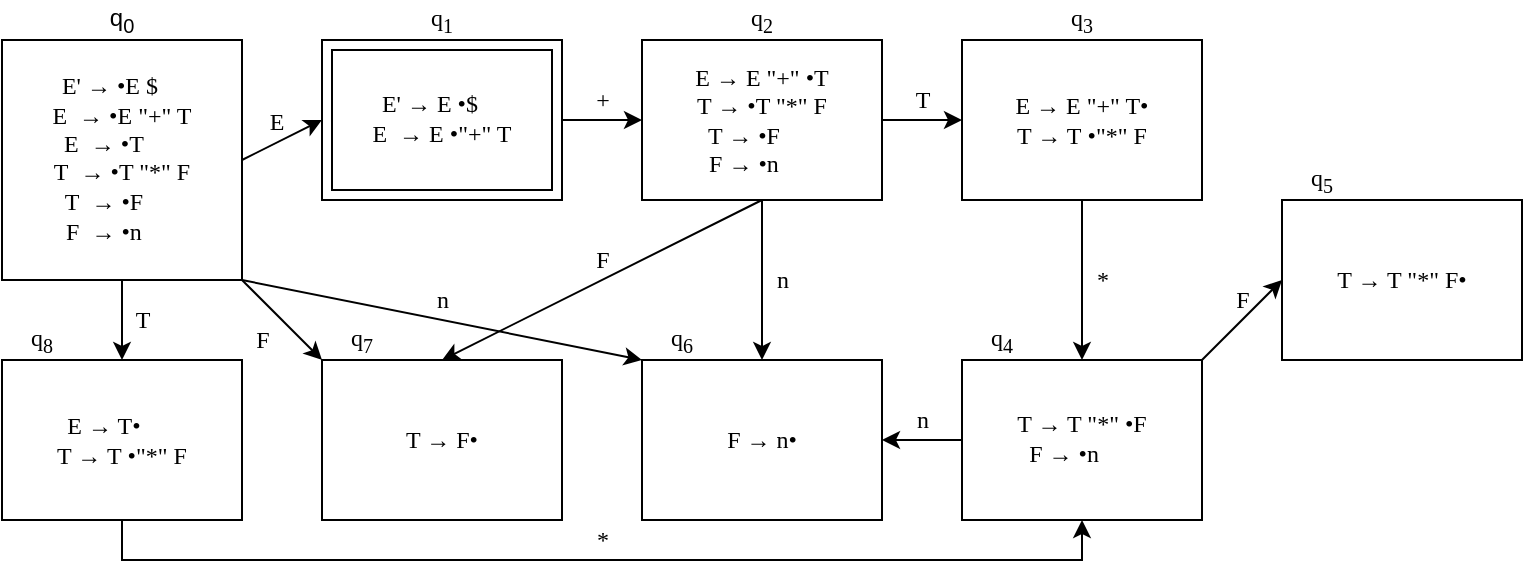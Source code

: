 <mxfile>
    <diagram id="q-Rn_KdKPqpTqxpc6I7r" name="Page-1">
        <mxGraphModel dx="1074" dy="426" grid="1" gridSize="10" guides="1" tooltips="1" connect="1" arrows="1" fold="1" page="1" pageScale="1" pageWidth="827" pageHeight="1169" background="#ffffff" math="0" shadow="0">
            <root>
                <mxCell id="0"/>
                <mxCell id="1" parent="0"/>
                <mxCell id="6" value="E" style="rounded=0;orthogonalLoop=1;jettySize=auto;html=1;exitX=1;exitY=0.5;exitDx=0;exitDy=0;entryX=0;entryY=0.5;entryDx=0;entryDy=0;fontFamily=Lucida Console;fontSize=12;fontColor=#000000;labelBorderColor=none;labelBackgroundColor=none;strokeColor=#000;" parent="1" source="2" target="5" edge="1">
                    <mxGeometry x="0.059" y="10" relative="1" as="geometry">
                        <mxPoint as="offset"/>
                    </mxGeometry>
                </mxCell>
                <mxCell id="36" value="T" style="edgeStyle=none;rounded=0;orthogonalLoop=1;jettySize=auto;html=1;exitX=0.5;exitY=1;exitDx=0;exitDy=0;entryX=0.5;entryY=0;entryDx=0;entryDy=0;fontFamily=Lucida Console;fontSize=12;fontColor=#000000;labelBorderColor=none;labelBackgroundColor=none;strokeColor=#000;" parent="1" source="2" target="30" edge="1">
                    <mxGeometry y="10" relative="1" as="geometry">
                        <mxPoint as="offset"/>
                    </mxGeometry>
                </mxCell>
                <mxCell id="37" value="n" style="edgeStyle=none;rounded=0;orthogonalLoop=1;jettySize=auto;html=1;exitX=1;exitY=1;exitDx=0;exitDy=0;entryX=0;entryY=0;entryDx=0;entryDy=0;fontFamily=Lucida Console;fontSize=12;fontColor=#000000;labelBorderColor=none;labelBackgroundColor=none;strokeColor=#000;" parent="1" source="2" target="23" edge="1">
                    <mxGeometry x="-0.019" y="10" relative="1" as="geometry">
                        <mxPoint as="offset"/>
                    </mxGeometry>
                </mxCell>
                <mxCell id="38" value="F" style="edgeStyle=none;rounded=0;orthogonalLoop=1;jettySize=auto;html=1;exitX=1;exitY=1;exitDx=0;exitDy=0;entryX=0;entryY=0;entryDx=0;entryDy=0;fontFamily=Lucida Console;fontSize=12;fontColor=#000000;labelBorderColor=none;labelBackgroundColor=none;strokeColor=#000;" parent="1" source="2" target="26" edge="1">
                    <mxGeometry y="-14" relative="1" as="geometry">
                        <mxPoint as="offset"/>
                    </mxGeometry>
                </mxCell>
                <mxCell id="2" value="&lt;font face=&quot;Lucida Console&quot; style=&quot;font-size: 12px&quot;&gt;&lt;font style=&quot;font-size: 12px&quot;&gt;E' →&amp;nbsp;•E $&amp;nbsp; &amp;nbsp;&amp;nbsp;&lt;br&gt;E&amp;nbsp; →&amp;nbsp;•E &quot;+&quot; T&lt;br&gt;E&amp;nbsp; →&amp;nbsp;•T&amp;nbsp; &amp;nbsp; &amp;nbsp;&amp;nbsp;&lt;br&gt;&lt;/font&gt;T&amp;nbsp; →&amp;nbsp;•T &quot;*&quot; F&lt;br&gt;T&amp;nbsp; →&amp;nbsp;•F&amp;nbsp; &amp;nbsp; &amp;nbsp;&amp;nbsp;&lt;br&gt;F&amp;nbsp; →&amp;nbsp;•n&amp;nbsp; &amp;nbsp; &amp;nbsp;&amp;nbsp;&lt;/font&gt;&lt;span style=&quot;font-family: &amp;#34;consolas&amp;#34; , &amp;#34;courier new&amp;#34; , monospace ; font-size: 14px&quot;&gt;&lt;br&gt;&lt;/span&gt;" style="rounded=0;whiteSpace=wrap;html=1;fontColor=#000000;labelBorderColor=none;labelBackgroundColor=none;fillColor=#FFFFFF;strokeColor=#000;" parent="1" vertex="1">
                    <mxGeometry x="40" y="40" width="120" height="120" as="geometry"/>
                </mxCell>
                <mxCell id="3" value="q&lt;sub&gt;0&lt;/sub&gt;" style="text;html=1;fillColor=none;align=center;verticalAlign=middle;whiteSpace=wrap;rounded=0;fontColor=#000000;labelBorderColor=none;labelBackgroundColor=none;" parent="1" vertex="1">
                    <mxGeometry x="80" y="20" width="40" height="20" as="geometry"/>
                </mxCell>
                <mxCell id="7" value="q&lt;sub&gt;1&lt;/sub&gt;" style="text;html=1;fillColor=none;align=center;verticalAlign=middle;whiteSpace=wrap;rounded=0;fontFamily=Lucida Console;fontSize=12;fontColor=#000000;labelBorderColor=none;labelBackgroundColor=none;" parent="1" vertex="1">
                    <mxGeometry x="240" y="20" width="40" height="20" as="geometry"/>
                </mxCell>
                <mxCell id="13" value="T" style="edgeStyle=none;rounded=0;orthogonalLoop=1;jettySize=auto;html=1;exitX=1;exitY=0.5;exitDx=0;exitDy=0;entryX=0;entryY=0.5;entryDx=0;entryDy=0;fontFamily=Lucida Console;fontSize=12;fontColor=#000000;labelBorderColor=none;labelBackgroundColor=none;strokeColor=#000;" parent="1" source="8" target="12" edge="1">
                    <mxGeometry y="10" relative="1" as="geometry">
                        <mxPoint as="offset"/>
                    </mxGeometry>
                </mxCell>
                <mxCell id="28" value="F" style="edgeStyle=none;rounded=0;orthogonalLoop=1;jettySize=auto;html=1;exitX=0.5;exitY=1;exitDx=0;exitDy=0;entryX=0.5;entryY=0;entryDx=0;entryDy=0;fontFamily=Lucida Console;fontSize=12;fontColor=#000000;labelBorderColor=none;labelBackgroundColor=none;strokeColor=#000;" parent="1" source="8" target="26" edge="1">
                    <mxGeometry x="-0.05" y="-9" relative="1" as="geometry">
                        <mxPoint as="offset"/>
                    </mxGeometry>
                </mxCell>
                <mxCell id="29" value="n" style="edgeStyle=none;rounded=0;orthogonalLoop=1;jettySize=auto;html=1;exitX=0.5;exitY=1;exitDx=0;exitDy=0;entryX=0.5;entryY=0;entryDx=0;entryDy=0;fontFamily=Lucida Console;fontSize=12;fontColor=#000000;labelBorderColor=none;labelBackgroundColor=none;strokeColor=#000;" parent="1" source="8" target="23" edge="1">
                    <mxGeometry y="10" relative="1" as="geometry">
                        <mxPoint as="offset"/>
                    </mxGeometry>
                </mxCell>
                <mxCell id="8" value="&lt;font style=&quot;font-size: 12px&quot;&gt;&lt;font&gt;E → E &quot;+&quot;&amp;nbsp;•T&lt;br&gt;T →&amp;nbsp;•T &quot;*&quot; F&lt;br&gt;T →&amp;nbsp;•F&amp;nbsp; &amp;nbsp; &amp;nbsp;&amp;nbsp;&lt;br&gt;F →&amp;nbsp;•n&amp;nbsp; &amp;nbsp; &amp;nbsp;&amp;nbsp;&lt;/font&gt;&lt;span style=&quot;&quot;&gt;&lt;br&gt;&lt;/span&gt;&lt;/font&gt;" style="rounded=0;whiteSpace=wrap;html=1;fontFamily=Lucida Console;fontSize=12;fontColor=#000000;labelBorderColor=none;labelBackgroundColor=none;fillColor=#FFFFFF;strokeColor=#000;" parent="1" vertex="1">
                    <mxGeometry x="360" y="40" width="120" height="80" as="geometry"/>
                </mxCell>
                <mxCell id="9" value="" style="group;fontColor=#000000;labelBorderColor=none;labelBackgroundColor=none;fillColor=#FFFFFF;strokeColor=#000;" parent="1" vertex="1" connectable="0">
                    <mxGeometry x="200" y="40" width="120" height="80" as="geometry"/>
                </mxCell>
                <mxCell id="5" value="" style="rounded=0;whiteSpace=wrap;html=1;fontFamily=Lucida Console;fontColor=#000000;labelBorderColor=none;labelBackgroundColor=none;strokeColor=#000;fillColor=#fff;" parent="9" vertex="1">
                    <mxGeometry width="120" height="80" as="geometry"/>
                </mxCell>
                <mxCell id="4" value="&lt;font style=&quot;font-size: 12px&quot;&gt;E' → E •$&amp;nbsp; &amp;nbsp;&amp;nbsp;&lt;br&gt;E&amp;nbsp; → E&amp;nbsp;•&quot;+&quot; T&lt;/font&gt;&lt;span style=&quot;font-size: 14px&quot;&gt;&lt;br&gt;&lt;/span&gt;" style="rounded=0;whiteSpace=wrap;html=1;fontFamily=Lucida Console;fontColor=#000000;labelBorderColor=none;labelBackgroundColor=none;fillColor=#FFFFFF;strokeColor=#000;" parent="9" vertex="1">
                    <mxGeometry x="5" y="5" width="110" height="70" as="geometry"/>
                </mxCell>
                <mxCell id="10" value="q&lt;sub&gt;2&lt;/sub&gt;" style="text;html=1;fillColor=none;align=center;verticalAlign=middle;whiteSpace=wrap;rounded=0;fontFamily=Lucida Console;fontSize=12;fontColor=#000000;labelBorderColor=none;labelBackgroundColor=none;" parent="1" vertex="1">
                    <mxGeometry x="400" y="20" width="40" height="20" as="geometry"/>
                </mxCell>
                <mxCell id="11" value="+" style="edgeStyle=none;rounded=0;orthogonalLoop=1;jettySize=auto;html=1;exitX=1;exitY=0.5;exitDx=0;exitDy=0;entryX=0;entryY=0.5;entryDx=0;entryDy=0;fontFamily=Lucida Console;fontSize=12;fontColor=#000000;labelBorderColor=none;labelBackgroundColor=none;strokeColor=#000;" parent="1" source="5" target="8" edge="1">
                    <mxGeometry y="10" relative="1" as="geometry">
                        <mxPoint as="offset"/>
                    </mxGeometry>
                </mxCell>
                <mxCell id="19" value="*" style="edgeStyle=none;rounded=0;orthogonalLoop=1;jettySize=auto;html=1;exitX=0.5;exitY=1;exitDx=0;exitDy=0;entryX=0.5;entryY=0;entryDx=0;entryDy=0;fontFamily=Lucida Console;fontSize=12;fontColor=#000000;labelBorderColor=none;labelBackgroundColor=none;strokeColor=#000;" parent="1" source="12" target="17" edge="1">
                    <mxGeometry y="10" relative="1" as="geometry">
                        <mxPoint as="offset"/>
                    </mxGeometry>
                </mxCell>
                <mxCell id="12" value="&lt;font&gt;&lt;font style=&quot;font-size: 12px&quot;&gt;E → E &quot;+&quot; T•&lt;br&gt;T → T&amp;nbsp;&lt;/font&gt;&lt;font style=&quot;font-size: 12px&quot;&gt;•&quot;*&quot; F&lt;/font&gt;&lt;/font&gt;" style="rounded=0;whiteSpace=wrap;html=1;fontFamily=Lucida Console;fontSize=12;fontColor=#000000;labelBorderColor=none;labelBackgroundColor=none;fillColor=#FFFFFF;strokeColor=#000;" parent="1" vertex="1">
                    <mxGeometry x="520" y="40" width="120" height="80" as="geometry"/>
                </mxCell>
                <mxCell id="16" value="q&lt;sub&gt;3&lt;/sub&gt;" style="text;html=1;fillColor=none;align=center;verticalAlign=middle;whiteSpace=wrap;rounded=0;fontFamily=Lucida Console;fontSize=12;fontColor=#000000;labelBorderColor=none;labelBackgroundColor=none;" parent="1" vertex="1">
                    <mxGeometry x="560" y="20" width="40" height="20" as="geometry"/>
                </mxCell>
                <mxCell id="22" value="F" style="edgeStyle=none;rounded=0;orthogonalLoop=1;jettySize=auto;html=1;exitX=1;exitY=0;exitDx=0;exitDy=0;entryX=0;entryY=0.5;entryDx=0;entryDy=0;fontFamily=Lucida Console;fontSize=12;fontColor=#000000;labelBorderColor=none;labelBackgroundColor=none;strokeColor=#000;" parent="1" source="17" target="20" edge="1">
                    <mxGeometry x="0.25" y="7" relative="1" as="geometry">
                        <mxPoint as="offset"/>
                    </mxGeometry>
                </mxCell>
                <mxCell id="24" value="n" style="edgeStyle=none;rounded=0;orthogonalLoop=1;jettySize=auto;html=1;exitX=0;exitY=0.5;exitDx=0;exitDy=0;entryX=1;entryY=0.5;entryDx=0;entryDy=0;fontFamily=Lucida Console;fontSize=12;fontColor=#000000;labelBorderColor=none;labelBackgroundColor=none;strokeColor=#000;" parent="1" source="17" target="23" edge="1">
                    <mxGeometry y="-10" relative="1" as="geometry">
                        <mxPoint as="offset"/>
                    </mxGeometry>
                </mxCell>
                <mxCell id="17" value="&lt;font style=&quot;font-size: 12px&quot;&gt;T → T &quot;*&quot;&amp;nbsp;•F&lt;br&gt;F →&amp;nbsp;•n&amp;nbsp; &amp;nbsp; &amp;nbsp;&amp;nbsp;&lt;/font&gt;&lt;span style=&quot;font-size: 14px;&quot;&gt;&lt;br&gt;&lt;/span&gt;" style="rounded=0;whiteSpace=wrap;html=1;fontFamily=Lucida Console;fontSize=12;fontColor=#000000;labelBorderColor=none;labelBackgroundColor=none;fillColor=#FFFFFF;strokeColor=#000;" parent="1" vertex="1">
                    <mxGeometry x="520" y="200" width="120" height="80" as="geometry"/>
                </mxCell>
                <mxCell id="18" value="q&lt;sub&gt;4&lt;/sub&gt;" style="text;html=1;fillColor=none;align=center;verticalAlign=middle;whiteSpace=wrap;rounded=0;fontFamily=Lucida Console;fontSize=12;fontColor=#000000;labelBorderColor=none;labelBackgroundColor=none;" parent="1" vertex="1">
                    <mxGeometry x="520" y="180" width="40" height="20" as="geometry"/>
                </mxCell>
                <mxCell id="20" value="&lt;font style=&quot;font-size: 12px&quot;&gt;T → T &quot;*&quot; F•&lt;/font&gt;" style="rounded=0;whiteSpace=wrap;html=1;fontFamily=Lucida Console;fontSize=12;fontColor=#000000;labelBorderColor=none;labelBackgroundColor=none;fillColor=#FFFFFF;strokeColor=#000;" parent="1" vertex="1">
                    <mxGeometry x="680" y="120" width="120" height="80" as="geometry"/>
                </mxCell>
                <mxCell id="21" value="q&lt;sub&gt;5&lt;/sub&gt;" style="text;html=1;fillColor=none;align=center;verticalAlign=middle;whiteSpace=wrap;rounded=0;fontFamily=Lucida Console;fontSize=12;fontColor=#000000;labelBorderColor=none;labelBackgroundColor=none;" parent="1" vertex="1">
                    <mxGeometry x="680" y="100" width="40" height="20" as="geometry"/>
                </mxCell>
                <mxCell id="23" value="&lt;font style=&quot;font-size: 12px&quot;&gt;F → n•&lt;/font&gt;" style="rounded=0;whiteSpace=wrap;html=1;fontFamily=Lucida Console;fontSize=12;fontColor=#000000;labelBorderColor=none;labelBackgroundColor=none;fillColor=#FFFFFF;strokeColor=#000;" parent="1" vertex="1">
                    <mxGeometry x="360" y="200" width="120" height="80" as="geometry"/>
                </mxCell>
                <mxCell id="25" value="q&lt;sub&gt;6&lt;/sub&gt;" style="text;html=1;fillColor=none;align=center;verticalAlign=middle;whiteSpace=wrap;rounded=0;fontFamily=Lucida Console;fontSize=12;fontColor=#000000;labelBorderColor=none;labelBackgroundColor=none;" parent="1" vertex="1">
                    <mxGeometry x="360" y="180" width="40" height="20" as="geometry"/>
                </mxCell>
                <mxCell id="26" value="&lt;font style=&quot;font-size: 12px&quot;&gt;T → F•&lt;/font&gt;" style="rounded=0;whiteSpace=wrap;html=1;fontFamily=Lucida Console;fontSize=12;fontColor=#000000;labelBorderColor=none;labelBackgroundColor=none;fillColor=#FFFFFF;strokeColor=#000;" parent="1" vertex="1">
                    <mxGeometry x="200" y="200" width="120" height="80" as="geometry"/>
                </mxCell>
                <mxCell id="27" value="q&lt;sub&gt;7&lt;/sub&gt;" style="text;html=1;fillColor=none;align=center;verticalAlign=middle;whiteSpace=wrap;rounded=0;fontFamily=Lucida Console;fontSize=12;fontColor=#000000;labelBorderColor=none;labelBackgroundColor=none;" parent="1" vertex="1">
                    <mxGeometry x="200" y="180" width="40" height="20" as="geometry"/>
                </mxCell>
                <mxCell id="39" value="*" style="edgeStyle=orthogonalEdgeStyle;rounded=0;orthogonalLoop=1;jettySize=auto;html=1;exitX=0.5;exitY=1;exitDx=0;exitDy=0;entryX=0.5;entryY=1;entryDx=0;entryDy=0;fontFamily=Lucida Console;fontSize=12;fontColor=#000000;labelBorderColor=none;labelBackgroundColor=none;strokeColor=#000;" parent="1" source="30" target="17" edge="1">
                    <mxGeometry y="10" relative="1" as="geometry">
                        <mxPoint as="offset"/>
                    </mxGeometry>
                </mxCell>
                <mxCell id="30" value="&lt;font&gt;E → T•&amp;nbsp; &amp;nbsp; &amp;nbsp;&amp;nbsp;&lt;br&gt;T → T&amp;nbsp;•&quot;*&quot; F&lt;/font&gt;&lt;span style=&quot;&quot;&gt;&lt;br&gt;&lt;/span&gt;" style="rounded=0;whiteSpace=wrap;html=1;fontFamily=Lucida Console;fontSize=12;fontColor=#000000;labelBorderColor=none;labelBackgroundColor=none;fillColor=#FFFFFF;strokeColor=#000;" parent="1" vertex="1">
                    <mxGeometry x="40" y="200" width="120" height="80" as="geometry"/>
                </mxCell>
                <mxCell id="31" value="q&lt;sub&gt;8&lt;/sub&gt;" style="text;html=1;fillColor=none;align=center;verticalAlign=middle;whiteSpace=wrap;rounded=0;fontFamily=Lucida Console;fontSize=12;fontColor=#000000;labelBorderColor=none;labelBackgroundColor=none;" parent="1" vertex="1">
                    <mxGeometry x="40" y="180" width="40" height="20" as="geometry"/>
                </mxCell>
            </root>
        </mxGraphModel>
    </diagram>
</mxfile>